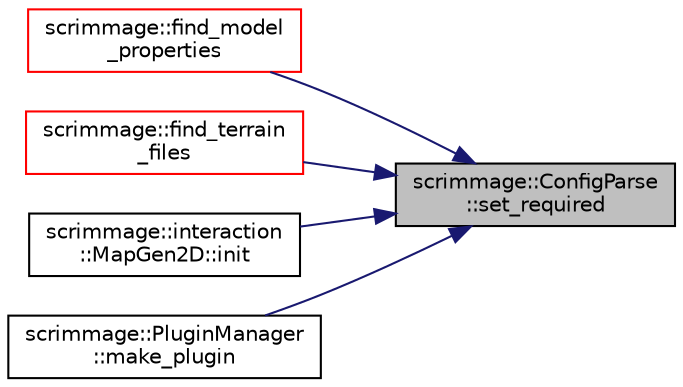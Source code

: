 digraph "scrimmage::ConfigParse::set_required"
{
 // LATEX_PDF_SIZE
  edge [fontname="Helvetica",fontsize="10",labelfontname="Helvetica",labelfontsize="10"];
  node [fontname="Helvetica",fontsize="10",shape=record];
  rankdir="RL";
  Node1 [label="scrimmage::ConfigParse\l::set_required",height=0.2,width=0.4,color="black", fillcolor="grey75", style="filled", fontcolor="black",tooltip=" "];
  Node1 -> Node2 [dir="back",color="midnightblue",fontsize="10",style="solid",fontname="Helvetica"];
  Node2 [label="scrimmage::find_model\l_properties",height=0.2,width=0.4,color="red", fillcolor="white", style="filled",URL="$namespacescrimmage.html#ab5ed97526cc1923d14a1236ad0338f3d",tooltip=" "];
  Node1 -> Node9 [dir="back",color="midnightblue",fontsize="10",style="solid",fontname="Helvetica"];
  Node9 [label="scrimmage::find_terrain\l_files",height=0.2,width=0.4,color="red", fillcolor="white", style="filled",URL="$namespacescrimmage.html#a05456454f4473e05ad45e7175c130ff2",tooltip=" "];
  Node1 -> Node13 [dir="back",color="midnightblue",fontsize="10",style="solid",fontname="Helvetica"];
  Node13 [label="scrimmage::interaction\l::MapGen2D::init",height=0.2,width=0.4,color="black", fillcolor="white", style="filled",URL="$classscrimmage_1_1interaction_1_1MapGen2D.html#aef3260f415adc19d9f51382a70601cda",tooltip=" "];
  Node1 -> Node14 [dir="back",color="midnightblue",fontsize="10",style="solid",fontname="Helvetica"];
  Node14 [label="scrimmage::PluginManager\l::make_plugin",height=0.2,width=0.4,color="black", fillcolor="white", style="filled",URL="$classscrimmage_1_1PluginManager.html#af1a2941fcb402b94129d55da0c3dd39d",tooltip=" "];
}

